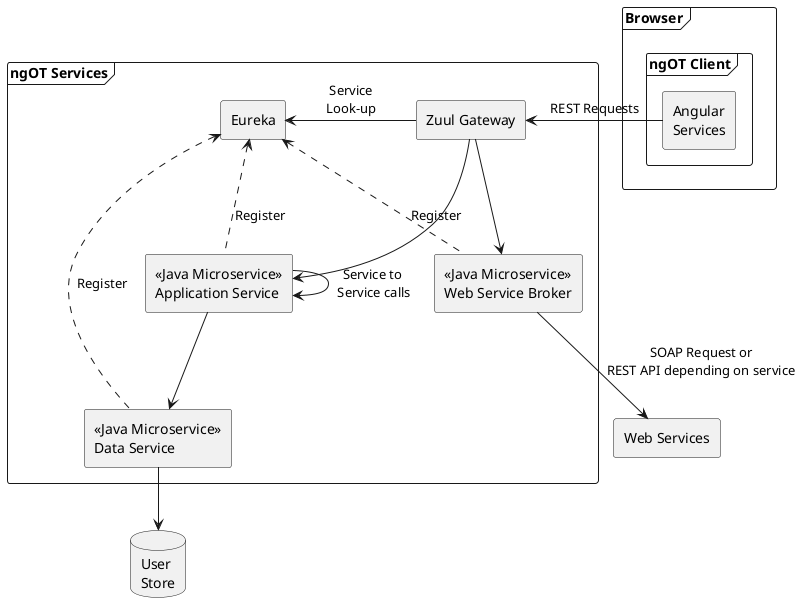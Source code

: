 @startuml

frame Browser {
 frame "ngOT Client" {

    agent "Angular\nServices" as AS


 }
}
frame "ngOT Services" {
    agent "Zuul Gateway" as ZG
    agent "Eureka" as E
    agent "<<Java Microservice>>\nApplication Service" as JAS
    agent "<<Java Microservice>>\nWeb Service Broker" as JWS
    agent "<<Java Microservice>>\nData Service" as JDS


    ZG --> JAS
    ZG -left-> E : Service\nLook-up
    ZG --> JWS
    JAS --> JAS : Service to\n Service calls
    JAS .up.> E : Register
    JDS .up.> E : Register
    JWS .up.> E : Register
    JAS --> JDS
}

database "User\nStore"  as US
agent "Web Services" as WS
  JWS -down-> WS : SOAP Request or\nREST API depending on service
  AS -right-> ZG: REST Requests
  JDS --> US


@enduml
